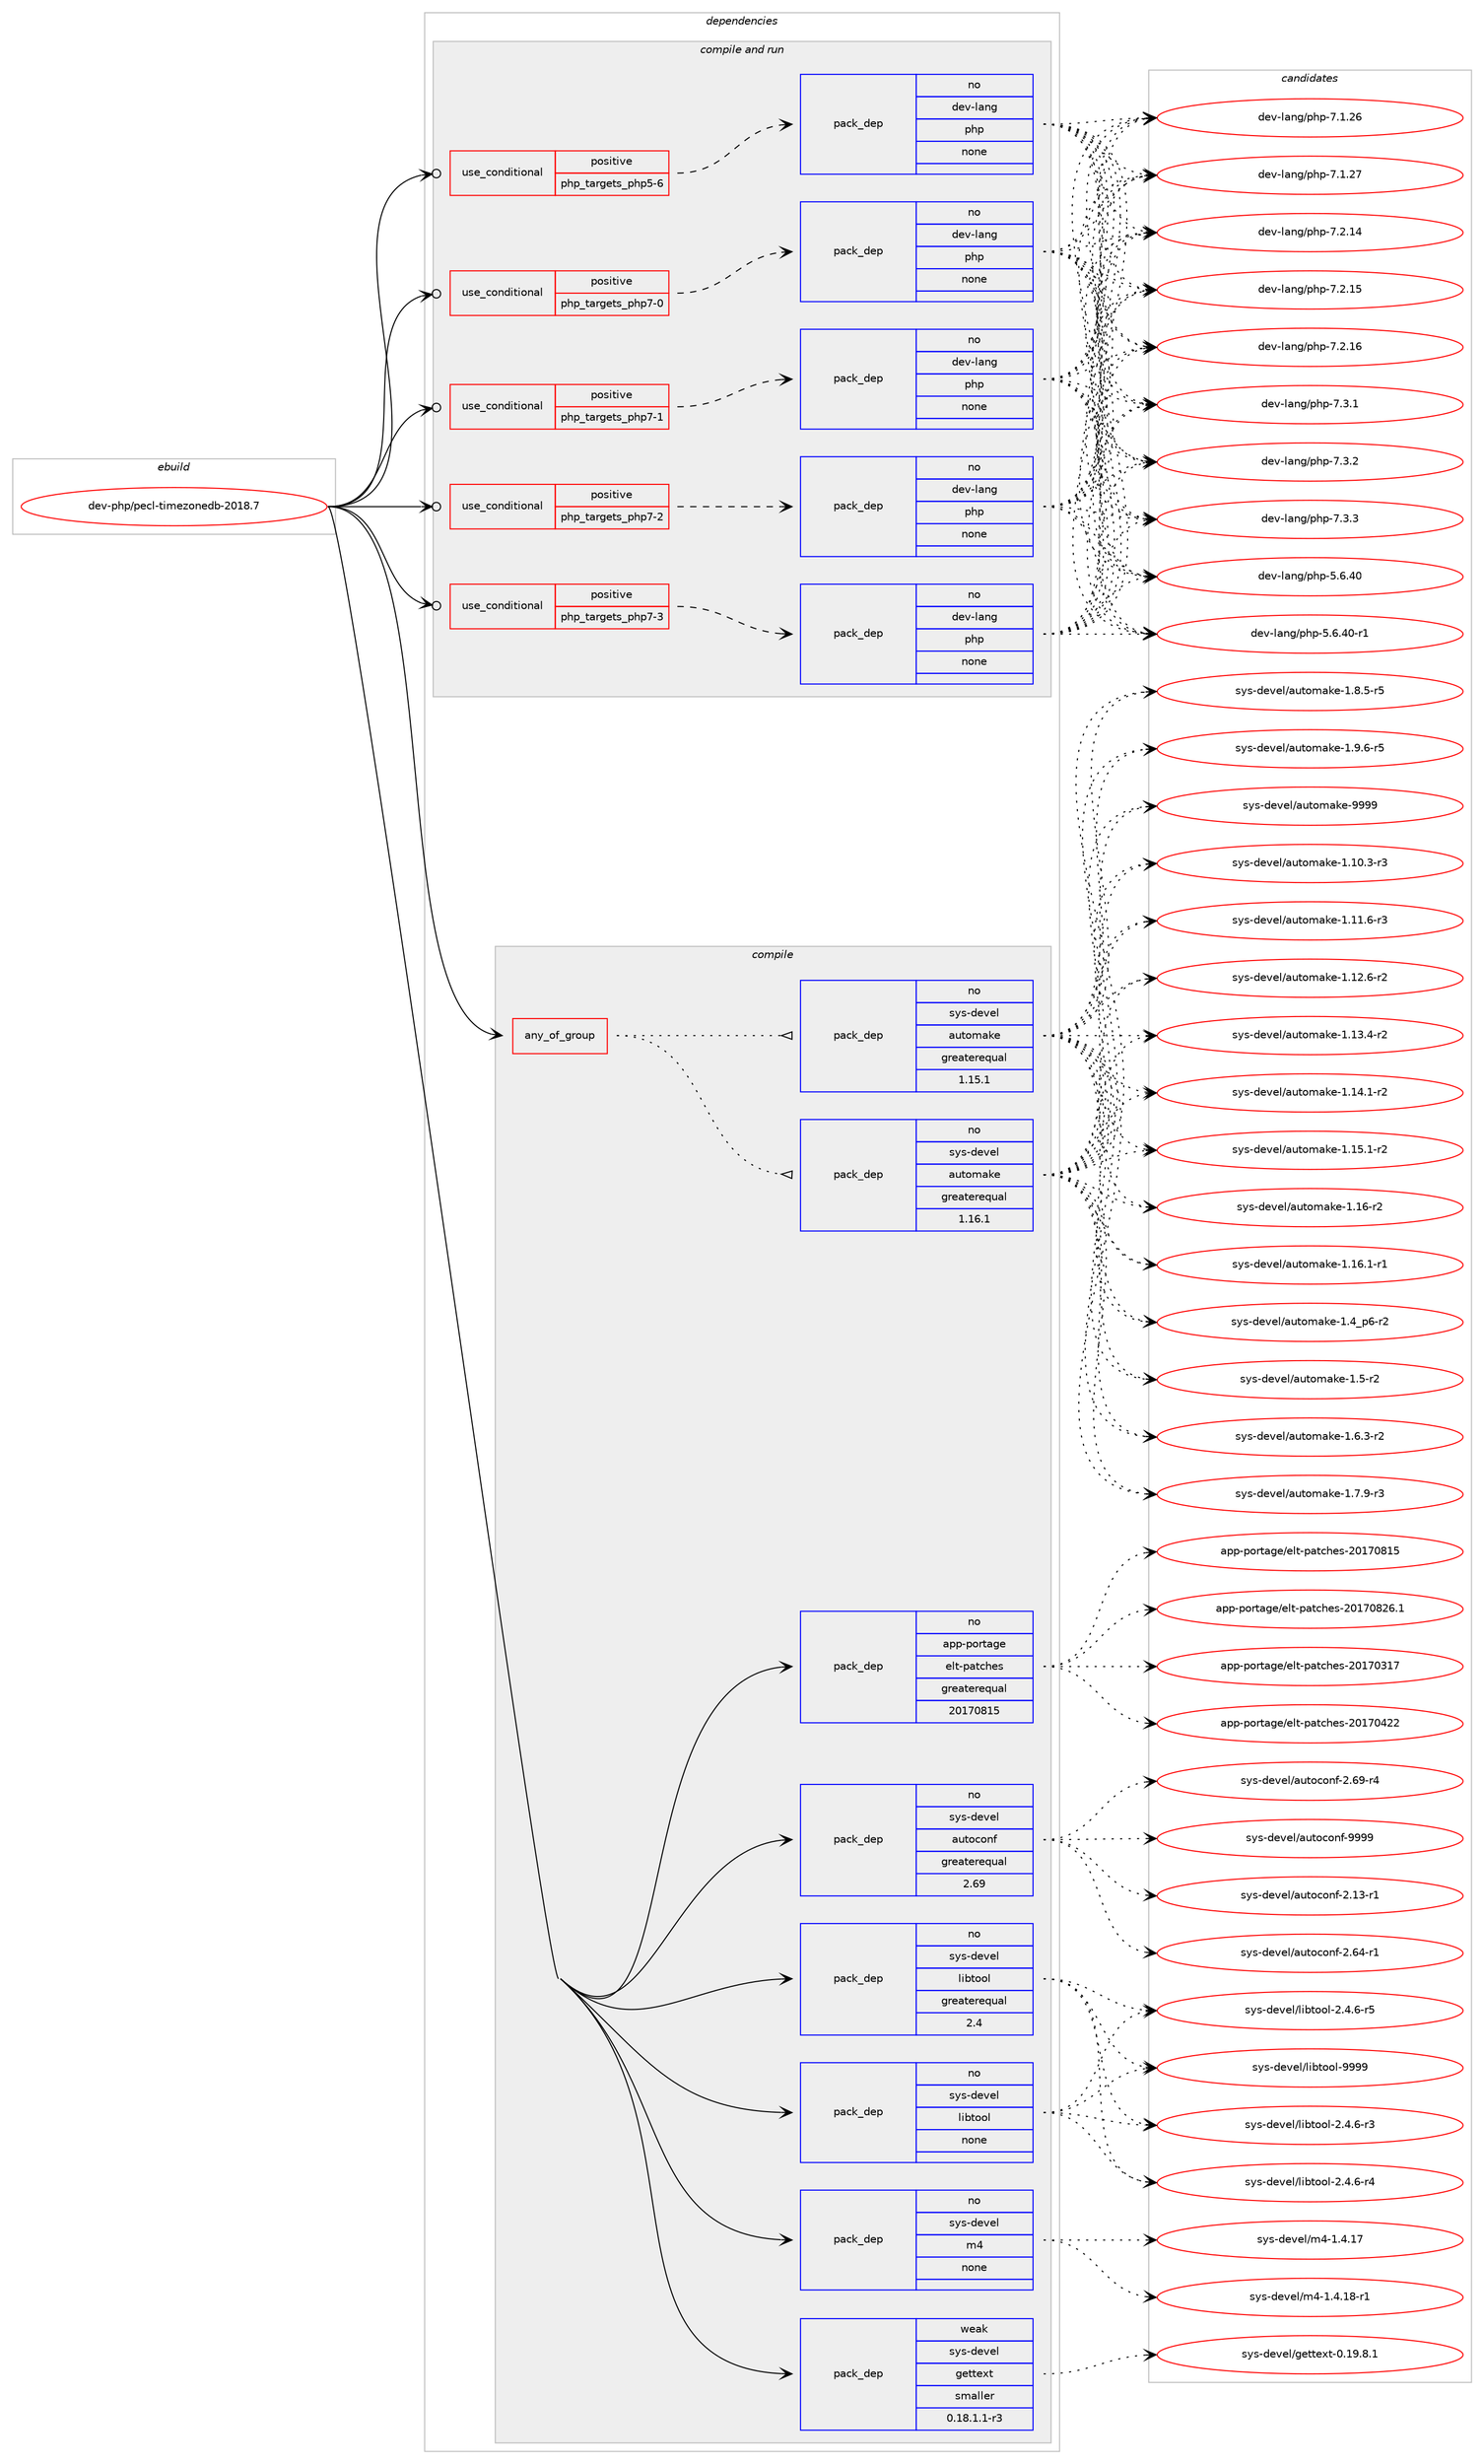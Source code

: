 digraph prolog {

# *************
# Graph options
# *************

newrank=true;
concentrate=true;
compound=true;
graph [rankdir=LR,fontname=Helvetica,fontsize=10,ranksep=1.5];#, ranksep=2.5, nodesep=0.2];
edge  [arrowhead=vee];
node  [fontname=Helvetica,fontsize=10];

# **********
# The ebuild
# **********

subgraph cluster_leftcol {
color=gray;
rank=same;
label=<<i>ebuild</i>>;
id [label="dev-php/pecl-timezonedb-2018.7", color=red, width=4, href="../dev-php/pecl-timezonedb-2018.7.svg"];
}

# ****************
# The dependencies
# ****************

subgraph cluster_midcol {
color=gray;
label=<<i>dependencies</i>>;
subgraph cluster_compile {
fillcolor="#eeeeee";
style=filled;
label=<<i>compile</i>>;
subgraph any22628 {
dependency1395473 [label=<<TABLE BORDER="0" CELLBORDER="1" CELLSPACING="0" CELLPADDING="4"><TR><TD CELLPADDING="10">any_of_group</TD></TR></TABLE>>, shape=none, color=red];subgraph pack1002319 {
dependency1395474 [label=<<TABLE BORDER="0" CELLBORDER="1" CELLSPACING="0" CELLPADDING="4" WIDTH="220"><TR><TD ROWSPAN="6" CELLPADDING="30">pack_dep</TD></TR><TR><TD WIDTH="110">no</TD></TR><TR><TD>sys-devel</TD></TR><TR><TD>automake</TD></TR><TR><TD>greaterequal</TD></TR><TR><TD>1.16.1</TD></TR></TABLE>>, shape=none, color=blue];
}
dependency1395473:e -> dependency1395474:w [weight=20,style="dotted",arrowhead="oinv"];
subgraph pack1002320 {
dependency1395475 [label=<<TABLE BORDER="0" CELLBORDER="1" CELLSPACING="0" CELLPADDING="4" WIDTH="220"><TR><TD ROWSPAN="6" CELLPADDING="30">pack_dep</TD></TR><TR><TD WIDTH="110">no</TD></TR><TR><TD>sys-devel</TD></TR><TR><TD>automake</TD></TR><TR><TD>greaterequal</TD></TR><TR><TD>1.15.1</TD></TR></TABLE>>, shape=none, color=blue];
}
dependency1395473:e -> dependency1395475:w [weight=20,style="dotted",arrowhead="oinv"];
}
id:e -> dependency1395473:w [weight=20,style="solid",arrowhead="vee"];
subgraph pack1002321 {
dependency1395476 [label=<<TABLE BORDER="0" CELLBORDER="1" CELLSPACING="0" CELLPADDING="4" WIDTH="220"><TR><TD ROWSPAN="6" CELLPADDING="30">pack_dep</TD></TR><TR><TD WIDTH="110">no</TD></TR><TR><TD>app-portage</TD></TR><TR><TD>elt-patches</TD></TR><TR><TD>greaterequal</TD></TR><TR><TD>20170815</TD></TR></TABLE>>, shape=none, color=blue];
}
id:e -> dependency1395476:w [weight=20,style="solid",arrowhead="vee"];
subgraph pack1002322 {
dependency1395477 [label=<<TABLE BORDER="0" CELLBORDER="1" CELLSPACING="0" CELLPADDING="4" WIDTH="220"><TR><TD ROWSPAN="6" CELLPADDING="30">pack_dep</TD></TR><TR><TD WIDTH="110">no</TD></TR><TR><TD>sys-devel</TD></TR><TR><TD>autoconf</TD></TR><TR><TD>greaterequal</TD></TR><TR><TD>2.69</TD></TR></TABLE>>, shape=none, color=blue];
}
id:e -> dependency1395477:w [weight=20,style="solid",arrowhead="vee"];
subgraph pack1002323 {
dependency1395478 [label=<<TABLE BORDER="0" CELLBORDER="1" CELLSPACING="0" CELLPADDING="4" WIDTH="220"><TR><TD ROWSPAN="6" CELLPADDING="30">pack_dep</TD></TR><TR><TD WIDTH="110">no</TD></TR><TR><TD>sys-devel</TD></TR><TR><TD>libtool</TD></TR><TR><TD>greaterequal</TD></TR><TR><TD>2.4</TD></TR></TABLE>>, shape=none, color=blue];
}
id:e -> dependency1395478:w [weight=20,style="solid",arrowhead="vee"];
subgraph pack1002324 {
dependency1395479 [label=<<TABLE BORDER="0" CELLBORDER="1" CELLSPACING="0" CELLPADDING="4" WIDTH="220"><TR><TD ROWSPAN="6" CELLPADDING="30">pack_dep</TD></TR><TR><TD WIDTH="110">no</TD></TR><TR><TD>sys-devel</TD></TR><TR><TD>libtool</TD></TR><TR><TD>none</TD></TR><TR><TD></TD></TR></TABLE>>, shape=none, color=blue];
}
id:e -> dependency1395479:w [weight=20,style="solid",arrowhead="vee"];
subgraph pack1002325 {
dependency1395480 [label=<<TABLE BORDER="0" CELLBORDER="1" CELLSPACING="0" CELLPADDING="4" WIDTH="220"><TR><TD ROWSPAN="6" CELLPADDING="30">pack_dep</TD></TR><TR><TD WIDTH="110">no</TD></TR><TR><TD>sys-devel</TD></TR><TR><TD>m4</TD></TR><TR><TD>none</TD></TR><TR><TD></TD></TR></TABLE>>, shape=none, color=blue];
}
id:e -> dependency1395480:w [weight=20,style="solid",arrowhead="vee"];
subgraph pack1002326 {
dependency1395481 [label=<<TABLE BORDER="0" CELLBORDER="1" CELLSPACING="0" CELLPADDING="4" WIDTH="220"><TR><TD ROWSPAN="6" CELLPADDING="30">pack_dep</TD></TR><TR><TD WIDTH="110">weak</TD></TR><TR><TD>sys-devel</TD></TR><TR><TD>gettext</TD></TR><TR><TD>smaller</TD></TR><TR><TD>0.18.1.1-r3</TD></TR></TABLE>>, shape=none, color=blue];
}
id:e -> dependency1395481:w [weight=20,style="solid",arrowhead="vee"];
}
subgraph cluster_compileandrun {
fillcolor="#eeeeee";
style=filled;
label=<<i>compile and run</i>>;
subgraph cond369961 {
dependency1395482 [label=<<TABLE BORDER="0" CELLBORDER="1" CELLSPACING="0" CELLPADDING="4"><TR><TD ROWSPAN="3" CELLPADDING="10">use_conditional</TD></TR><TR><TD>positive</TD></TR><TR><TD>php_targets_php5-6</TD></TR></TABLE>>, shape=none, color=red];
subgraph pack1002327 {
dependency1395483 [label=<<TABLE BORDER="0" CELLBORDER="1" CELLSPACING="0" CELLPADDING="4" WIDTH="220"><TR><TD ROWSPAN="6" CELLPADDING="30">pack_dep</TD></TR><TR><TD WIDTH="110">no</TD></TR><TR><TD>dev-lang</TD></TR><TR><TD>php</TD></TR><TR><TD>none</TD></TR><TR><TD></TD></TR></TABLE>>, shape=none, color=blue];
}
dependency1395482:e -> dependency1395483:w [weight=20,style="dashed",arrowhead="vee"];
}
id:e -> dependency1395482:w [weight=20,style="solid",arrowhead="odotvee"];
subgraph cond369962 {
dependency1395484 [label=<<TABLE BORDER="0" CELLBORDER="1" CELLSPACING="0" CELLPADDING="4"><TR><TD ROWSPAN="3" CELLPADDING="10">use_conditional</TD></TR><TR><TD>positive</TD></TR><TR><TD>php_targets_php7-0</TD></TR></TABLE>>, shape=none, color=red];
subgraph pack1002328 {
dependency1395485 [label=<<TABLE BORDER="0" CELLBORDER="1" CELLSPACING="0" CELLPADDING="4" WIDTH="220"><TR><TD ROWSPAN="6" CELLPADDING="30">pack_dep</TD></TR><TR><TD WIDTH="110">no</TD></TR><TR><TD>dev-lang</TD></TR><TR><TD>php</TD></TR><TR><TD>none</TD></TR><TR><TD></TD></TR></TABLE>>, shape=none, color=blue];
}
dependency1395484:e -> dependency1395485:w [weight=20,style="dashed",arrowhead="vee"];
}
id:e -> dependency1395484:w [weight=20,style="solid",arrowhead="odotvee"];
subgraph cond369963 {
dependency1395486 [label=<<TABLE BORDER="0" CELLBORDER="1" CELLSPACING="0" CELLPADDING="4"><TR><TD ROWSPAN="3" CELLPADDING="10">use_conditional</TD></TR><TR><TD>positive</TD></TR><TR><TD>php_targets_php7-1</TD></TR></TABLE>>, shape=none, color=red];
subgraph pack1002329 {
dependency1395487 [label=<<TABLE BORDER="0" CELLBORDER="1" CELLSPACING="0" CELLPADDING="4" WIDTH="220"><TR><TD ROWSPAN="6" CELLPADDING="30">pack_dep</TD></TR><TR><TD WIDTH="110">no</TD></TR><TR><TD>dev-lang</TD></TR><TR><TD>php</TD></TR><TR><TD>none</TD></TR><TR><TD></TD></TR></TABLE>>, shape=none, color=blue];
}
dependency1395486:e -> dependency1395487:w [weight=20,style="dashed",arrowhead="vee"];
}
id:e -> dependency1395486:w [weight=20,style="solid",arrowhead="odotvee"];
subgraph cond369964 {
dependency1395488 [label=<<TABLE BORDER="0" CELLBORDER="1" CELLSPACING="0" CELLPADDING="4"><TR><TD ROWSPAN="3" CELLPADDING="10">use_conditional</TD></TR><TR><TD>positive</TD></TR><TR><TD>php_targets_php7-2</TD></TR></TABLE>>, shape=none, color=red];
subgraph pack1002330 {
dependency1395489 [label=<<TABLE BORDER="0" CELLBORDER="1" CELLSPACING="0" CELLPADDING="4" WIDTH="220"><TR><TD ROWSPAN="6" CELLPADDING="30">pack_dep</TD></TR><TR><TD WIDTH="110">no</TD></TR><TR><TD>dev-lang</TD></TR><TR><TD>php</TD></TR><TR><TD>none</TD></TR><TR><TD></TD></TR></TABLE>>, shape=none, color=blue];
}
dependency1395488:e -> dependency1395489:w [weight=20,style="dashed",arrowhead="vee"];
}
id:e -> dependency1395488:w [weight=20,style="solid",arrowhead="odotvee"];
subgraph cond369965 {
dependency1395490 [label=<<TABLE BORDER="0" CELLBORDER="1" CELLSPACING="0" CELLPADDING="4"><TR><TD ROWSPAN="3" CELLPADDING="10">use_conditional</TD></TR><TR><TD>positive</TD></TR><TR><TD>php_targets_php7-3</TD></TR></TABLE>>, shape=none, color=red];
subgraph pack1002331 {
dependency1395491 [label=<<TABLE BORDER="0" CELLBORDER="1" CELLSPACING="0" CELLPADDING="4" WIDTH="220"><TR><TD ROWSPAN="6" CELLPADDING="30">pack_dep</TD></TR><TR><TD WIDTH="110">no</TD></TR><TR><TD>dev-lang</TD></TR><TR><TD>php</TD></TR><TR><TD>none</TD></TR><TR><TD></TD></TR></TABLE>>, shape=none, color=blue];
}
dependency1395490:e -> dependency1395491:w [weight=20,style="dashed",arrowhead="vee"];
}
id:e -> dependency1395490:w [weight=20,style="solid",arrowhead="odotvee"];
}
subgraph cluster_run {
fillcolor="#eeeeee";
style=filled;
label=<<i>run</i>>;
}
}

# **************
# The candidates
# **************

subgraph cluster_choices {
rank=same;
color=gray;
label=<<i>candidates</i>>;

subgraph choice1002319 {
color=black;
nodesep=1;
choice11512111545100101118101108479711711611110997107101454946494846514511451 [label="sys-devel/automake-1.10.3-r3", color=red, width=4,href="../sys-devel/automake-1.10.3-r3.svg"];
choice11512111545100101118101108479711711611110997107101454946494946544511451 [label="sys-devel/automake-1.11.6-r3", color=red, width=4,href="../sys-devel/automake-1.11.6-r3.svg"];
choice11512111545100101118101108479711711611110997107101454946495046544511450 [label="sys-devel/automake-1.12.6-r2", color=red, width=4,href="../sys-devel/automake-1.12.6-r2.svg"];
choice11512111545100101118101108479711711611110997107101454946495146524511450 [label="sys-devel/automake-1.13.4-r2", color=red, width=4,href="../sys-devel/automake-1.13.4-r2.svg"];
choice11512111545100101118101108479711711611110997107101454946495246494511450 [label="sys-devel/automake-1.14.1-r2", color=red, width=4,href="../sys-devel/automake-1.14.1-r2.svg"];
choice11512111545100101118101108479711711611110997107101454946495346494511450 [label="sys-devel/automake-1.15.1-r2", color=red, width=4,href="../sys-devel/automake-1.15.1-r2.svg"];
choice1151211154510010111810110847971171161111099710710145494649544511450 [label="sys-devel/automake-1.16-r2", color=red, width=4,href="../sys-devel/automake-1.16-r2.svg"];
choice11512111545100101118101108479711711611110997107101454946495446494511449 [label="sys-devel/automake-1.16.1-r1", color=red, width=4,href="../sys-devel/automake-1.16.1-r1.svg"];
choice115121115451001011181011084797117116111109971071014549465295112544511450 [label="sys-devel/automake-1.4_p6-r2", color=red, width=4,href="../sys-devel/automake-1.4_p6-r2.svg"];
choice11512111545100101118101108479711711611110997107101454946534511450 [label="sys-devel/automake-1.5-r2", color=red, width=4,href="../sys-devel/automake-1.5-r2.svg"];
choice115121115451001011181011084797117116111109971071014549465446514511450 [label="sys-devel/automake-1.6.3-r2", color=red, width=4,href="../sys-devel/automake-1.6.3-r2.svg"];
choice115121115451001011181011084797117116111109971071014549465546574511451 [label="sys-devel/automake-1.7.9-r3", color=red, width=4,href="../sys-devel/automake-1.7.9-r3.svg"];
choice115121115451001011181011084797117116111109971071014549465646534511453 [label="sys-devel/automake-1.8.5-r5", color=red, width=4,href="../sys-devel/automake-1.8.5-r5.svg"];
choice115121115451001011181011084797117116111109971071014549465746544511453 [label="sys-devel/automake-1.9.6-r5", color=red, width=4,href="../sys-devel/automake-1.9.6-r5.svg"];
choice115121115451001011181011084797117116111109971071014557575757 [label="sys-devel/automake-9999", color=red, width=4,href="../sys-devel/automake-9999.svg"];
dependency1395474:e -> choice11512111545100101118101108479711711611110997107101454946494846514511451:w [style=dotted,weight="100"];
dependency1395474:e -> choice11512111545100101118101108479711711611110997107101454946494946544511451:w [style=dotted,weight="100"];
dependency1395474:e -> choice11512111545100101118101108479711711611110997107101454946495046544511450:w [style=dotted,weight="100"];
dependency1395474:e -> choice11512111545100101118101108479711711611110997107101454946495146524511450:w [style=dotted,weight="100"];
dependency1395474:e -> choice11512111545100101118101108479711711611110997107101454946495246494511450:w [style=dotted,weight="100"];
dependency1395474:e -> choice11512111545100101118101108479711711611110997107101454946495346494511450:w [style=dotted,weight="100"];
dependency1395474:e -> choice1151211154510010111810110847971171161111099710710145494649544511450:w [style=dotted,weight="100"];
dependency1395474:e -> choice11512111545100101118101108479711711611110997107101454946495446494511449:w [style=dotted,weight="100"];
dependency1395474:e -> choice115121115451001011181011084797117116111109971071014549465295112544511450:w [style=dotted,weight="100"];
dependency1395474:e -> choice11512111545100101118101108479711711611110997107101454946534511450:w [style=dotted,weight="100"];
dependency1395474:e -> choice115121115451001011181011084797117116111109971071014549465446514511450:w [style=dotted,weight="100"];
dependency1395474:e -> choice115121115451001011181011084797117116111109971071014549465546574511451:w [style=dotted,weight="100"];
dependency1395474:e -> choice115121115451001011181011084797117116111109971071014549465646534511453:w [style=dotted,weight="100"];
dependency1395474:e -> choice115121115451001011181011084797117116111109971071014549465746544511453:w [style=dotted,weight="100"];
dependency1395474:e -> choice115121115451001011181011084797117116111109971071014557575757:w [style=dotted,weight="100"];
}
subgraph choice1002320 {
color=black;
nodesep=1;
choice11512111545100101118101108479711711611110997107101454946494846514511451 [label="sys-devel/automake-1.10.3-r3", color=red, width=4,href="../sys-devel/automake-1.10.3-r3.svg"];
choice11512111545100101118101108479711711611110997107101454946494946544511451 [label="sys-devel/automake-1.11.6-r3", color=red, width=4,href="../sys-devel/automake-1.11.6-r3.svg"];
choice11512111545100101118101108479711711611110997107101454946495046544511450 [label="sys-devel/automake-1.12.6-r2", color=red, width=4,href="../sys-devel/automake-1.12.6-r2.svg"];
choice11512111545100101118101108479711711611110997107101454946495146524511450 [label="sys-devel/automake-1.13.4-r2", color=red, width=4,href="../sys-devel/automake-1.13.4-r2.svg"];
choice11512111545100101118101108479711711611110997107101454946495246494511450 [label="sys-devel/automake-1.14.1-r2", color=red, width=4,href="../sys-devel/automake-1.14.1-r2.svg"];
choice11512111545100101118101108479711711611110997107101454946495346494511450 [label="sys-devel/automake-1.15.1-r2", color=red, width=4,href="../sys-devel/automake-1.15.1-r2.svg"];
choice1151211154510010111810110847971171161111099710710145494649544511450 [label="sys-devel/automake-1.16-r2", color=red, width=4,href="../sys-devel/automake-1.16-r2.svg"];
choice11512111545100101118101108479711711611110997107101454946495446494511449 [label="sys-devel/automake-1.16.1-r1", color=red, width=4,href="../sys-devel/automake-1.16.1-r1.svg"];
choice115121115451001011181011084797117116111109971071014549465295112544511450 [label="sys-devel/automake-1.4_p6-r2", color=red, width=4,href="../sys-devel/automake-1.4_p6-r2.svg"];
choice11512111545100101118101108479711711611110997107101454946534511450 [label="sys-devel/automake-1.5-r2", color=red, width=4,href="../sys-devel/automake-1.5-r2.svg"];
choice115121115451001011181011084797117116111109971071014549465446514511450 [label="sys-devel/automake-1.6.3-r2", color=red, width=4,href="../sys-devel/automake-1.6.3-r2.svg"];
choice115121115451001011181011084797117116111109971071014549465546574511451 [label="sys-devel/automake-1.7.9-r3", color=red, width=4,href="../sys-devel/automake-1.7.9-r3.svg"];
choice115121115451001011181011084797117116111109971071014549465646534511453 [label="sys-devel/automake-1.8.5-r5", color=red, width=4,href="../sys-devel/automake-1.8.5-r5.svg"];
choice115121115451001011181011084797117116111109971071014549465746544511453 [label="sys-devel/automake-1.9.6-r5", color=red, width=4,href="../sys-devel/automake-1.9.6-r5.svg"];
choice115121115451001011181011084797117116111109971071014557575757 [label="sys-devel/automake-9999", color=red, width=4,href="../sys-devel/automake-9999.svg"];
dependency1395475:e -> choice11512111545100101118101108479711711611110997107101454946494846514511451:w [style=dotted,weight="100"];
dependency1395475:e -> choice11512111545100101118101108479711711611110997107101454946494946544511451:w [style=dotted,weight="100"];
dependency1395475:e -> choice11512111545100101118101108479711711611110997107101454946495046544511450:w [style=dotted,weight="100"];
dependency1395475:e -> choice11512111545100101118101108479711711611110997107101454946495146524511450:w [style=dotted,weight="100"];
dependency1395475:e -> choice11512111545100101118101108479711711611110997107101454946495246494511450:w [style=dotted,weight="100"];
dependency1395475:e -> choice11512111545100101118101108479711711611110997107101454946495346494511450:w [style=dotted,weight="100"];
dependency1395475:e -> choice1151211154510010111810110847971171161111099710710145494649544511450:w [style=dotted,weight="100"];
dependency1395475:e -> choice11512111545100101118101108479711711611110997107101454946495446494511449:w [style=dotted,weight="100"];
dependency1395475:e -> choice115121115451001011181011084797117116111109971071014549465295112544511450:w [style=dotted,weight="100"];
dependency1395475:e -> choice11512111545100101118101108479711711611110997107101454946534511450:w [style=dotted,weight="100"];
dependency1395475:e -> choice115121115451001011181011084797117116111109971071014549465446514511450:w [style=dotted,weight="100"];
dependency1395475:e -> choice115121115451001011181011084797117116111109971071014549465546574511451:w [style=dotted,weight="100"];
dependency1395475:e -> choice115121115451001011181011084797117116111109971071014549465646534511453:w [style=dotted,weight="100"];
dependency1395475:e -> choice115121115451001011181011084797117116111109971071014549465746544511453:w [style=dotted,weight="100"];
dependency1395475:e -> choice115121115451001011181011084797117116111109971071014557575757:w [style=dotted,weight="100"];
}
subgraph choice1002321 {
color=black;
nodesep=1;
choice97112112451121111141169710310147101108116451129711699104101115455048495548514955 [label="app-portage/elt-patches-20170317", color=red, width=4,href="../app-portage/elt-patches-20170317.svg"];
choice97112112451121111141169710310147101108116451129711699104101115455048495548525050 [label="app-portage/elt-patches-20170422", color=red, width=4,href="../app-portage/elt-patches-20170422.svg"];
choice97112112451121111141169710310147101108116451129711699104101115455048495548564953 [label="app-portage/elt-patches-20170815", color=red, width=4,href="../app-portage/elt-patches-20170815.svg"];
choice971121124511211111411697103101471011081164511297116991041011154550484955485650544649 [label="app-portage/elt-patches-20170826.1", color=red, width=4,href="../app-portage/elt-patches-20170826.1.svg"];
dependency1395476:e -> choice97112112451121111141169710310147101108116451129711699104101115455048495548514955:w [style=dotted,weight="100"];
dependency1395476:e -> choice97112112451121111141169710310147101108116451129711699104101115455048495548525050:w [style=dotted,weight="100"];
dependency1395476:e -> choice97112112451121111141169710310147101108116451129711699104101115455048495548564953:w [style=dotted,weight="100"];
dependency1395476:e -> choice971121124511211111411697103101471011081164511297116991041011154550484955485650544649:w [style=dotted,weight="100"];
}
subgraph choice1002322 {
color=black;
nodesep=1;
choice1151211154510010111810110847971171161119911111010245504649514511449 [label="sys-devel/autoconf-2.13-r1", color=red, width=4,href="../sys-devel/autoconf-2.13-r1.svg"];
choice1151211154510010111810110847971171161119911111010245504654524511449 [label="sys-devel/autoconf-2.64-r1", color=red, width=4,href="../sys-devel/autoconf-2.64-r1.svg"];
choice1151211154510010111810110847971171161119911111010245504654574511452 [label="sys-devel/autoconf-2.69-r4", color=red, width=4,href="../sys-devel/autoconf-2.69-r4.svg"];
choice115121115451001011181011084797117116111991111101024557575757 [label="sys-devel/autoconf-9999", color=red, width=4,href="../sys-devel/autoconf-9999.svg"];
dependency1395477:e -> choice1151211154510010111810110847971171161119911111010245504649514511449:w [style=dotted,weight="100"];
dependency1395477:e -> choice1151211154510010111810110847971171161119911111010245504654524511449:w [style=dotted,weight="100"];
dependency1395477:e -> choice1151211154510010111810110847971171161119911111010245504654574511452:w [style=dotted,weight="100"];
dependency1395477:e -> choice115121115451001011181011084797117116111991111101024557575757:w [style=dotted,weight="100"];
}
subgraph choice1002323 {
color=black;
nodesep=1;
choice1151211154510010111810110847108105981161111111084550465246544511451 [label="sys-devel/libtool-2.4.6-r3", color=red, width=4,href="../sys-devel/libtool-2.4.6-r3.svg"];
choice1151211154510010111810110847108105981161111111084550465246544511452 [label="sys-devel/libtool-2.4.6-r4", color=red, width=4,href="../sys-devel/libtool-2.4.6-r4.svg"];
choice1151211154510010111810110847108105981161111111084550465246544511453 [label="sys-devel/libtool-2.4.6-r5", color=red, width=4,href="../sys-devel/libtool-2.4.6-r5.svg"];
choice1151211154510010111810110847108105981161111111084557575757 [label="sys-devel/libtool-9999", color=red, width=4,href="../sys-devel/libtool-9999.svg"];
dependency1395478:e -> choice1151211154510010111810110847108105981161111111084550465246544511451:w [style=dotted,weight="100"];
dependency1395478:e -> choice1151211154510010111810110847108105981161111111084550465246544511452:w [style=dotted,weight="100"];
dependency1395478:e -> choice1151211154510010111810110847108105981161111111084550465246544511453:w [style=dotted,weight="100"];
dependency1395478:e -> choice1151211154510010111810110847108105981161111111084557575757:w [style=dotted,weight="100"];
}
subgraph choice1002324 {
color=black;
nodesep=1;
choice1151211154510010111810110847108105981161111111084550465246544511451 [label="sys-devel/libtool-2.4.6-r3", color=red, width=4,href="../sys-devel/libtool-2.4.6-r3.svg"];
choice1151211154510010111810110847108105981161111111084550465246544511452 [label="sys-devel/libtool-2.4.6-r4", color=red, width=4,href="../sys-devel/libtool-2.4.6-r4.svg"];
choice1151211154510010111810110847108105981161111111084550465246544511453 [label="sys-devel/libtool-2.4.6-r5", color=red, width=4,href="../sys-devel/libtool-2.4.6-r5.svg"];
choice1151211154510010111810110847108105981161111111084557575757 [label="sys-devel/libtool-9999", color=red, width=4,href="../sys-devel/libtool-9999.svg"];
dependency1395479:e -> choice1151211154510010111810110847108105981161111111084550465246544511451:w [style=dotted,weight="100"];
dependency1395479:e -> choice1151211154510010111810110847108105981161111111084550465246544511452:w [style=dotted,weight="100"];
dependency1395479:e -> choice1151211154510010111810110847108105981161111111084550465246544511453:w [style=dotted,weight="100"];
dependency1395479:e -> choice1151211154510010111810110847108105981161111111084557575757:w [style=dotted,weight="100"];
}
subgraph choice1002325 {
color=black;
nodesep=1;
choice11512111545100101118101108471095245494652464955 [label="sys-devel/m4-1.4.17", color=red, width=4,href="../sys-devel/m4-1.4.17.svg"];
choice115121115451001011181011084710952454946524649564511449 [label="sys-devel/m4-1.4.18-r1", color=red, width=4,href="../sys-devel/m4-1.4.18-r1.svg"];
dependency1395480:e -> choice11512111545100101118101108471095245494652464955:w [style=dotted,weight="100"];
dependency1395480:e -> choice115121115451001011181011084710952454946524649564511449:w [style=dotted,weight="100"];
}
subgraph choice1002326 {
color=black;
nodesep=1;
choice1151211154510010111810110847103101116116101120116454846495746564649 [label="sys-devel/gettext-0.19.8.1", color=red, width=4,href="../sys-devel/gettext-0.19.8.1.svg"];
dependency1395481:e -> choice1151211154510010111810110847103101116116101120116454846495746564649:w [style=dotted,weight="100"];
}
subgraph choice1002327 {
color=black;
nodesep=1;
choice10010111845108971101034711210411245534654465248 [label="dev-lang/php-5.6.40", color=red, width=4,href="../dev-lang/php-5.6.40.svg"];
choice100101118451089711010347112104112455346544652484511449 [label="dev-lang/php-5.6.40-r1", color=red, width=4,href="../dev-lang/php-5.6.40-r1.svg"];
choice10010111845108971101034711210411245554649465054 [label="dev-lang/php-7.1.26", color=red, width=4,href="../dev-lang/php-7.1.26.svg"];
choice10010111845108971101034711210411245554649465055 [label="dev-lang/php-7.1.27", color=red, width=4,href="../dev-lang/php-7.1.27.svg"];
choice10010111845108971101034711210411245554650464952 [label="dev-lang/php-7.2.14", color=red, width=4,href="../dev-lang/php-7.2.14.svg"];
choice10010111845108971101034711210411245554650464953 [label="dev-lang/php-7.2.15", color=red, width=4,href="../dev-lang/php-7.2.15.svg"];
choice10010111845108971101034711210411245554650464954 [label="dev-lang/php-7.2.16", color=red, width=4,href="../dev-lang/php-7.2.16.svg"];
choice100101118451089711010347112104112455546514649 [label="dev-lang/php-7.3.1", color=red, width=4,href="../dev-lang/php-7.3.1.svg"];
choice100101118451089711010347112104112455546514650 [label="dev-lang/php-7.3.2", color=red, width=4,href="../dev-lang/php-7.3.2.svg"];
choice100101118451089711010347112104112455546514651 [label="dev-lang/php-7.3.3", color=red, width=4,href="../dev-lang/php-7.3.3.svg"];
dependency1395483:e -> choice10010111845108971101034711210411245534654465248:w [style=dotted,weight="100"];
dependency1395483:e -> choice100101118451089711010347112104112455346544652484511449:w [style=dotted,weight="100"];
dependency1395483:e -> choice10010111845108971101034711210411245554649465054:w [style=dotted,weight="100"];
dependency1395483:e -> choice10010111845108971101034711210411245554649465055:w [style=dotted,weight="100"];
dependency1395483:e -> choice10010111845108971101034711210411245554650464952:w [style=dotted,weight="100"];
dependency1395483:e -> choice10010111845108971101034711210411245554650464953:w [style=dotted,weight="100"];
dependency1395483:e -> choice10010111845108971101034711210411245554650464954:w [style=dotted,weight="100"];
dependency1395483:e -> choice100101118451089711010347112104112455546514649:w [style=dotted,weight="100"];
dependency1395483:e -> choice100101118451089711010347112104112455546514650:w [style=dotted,weight="100"];
dependency1395483:e -> choice100101118451089711010347112104112455546514651:w [style=dotted,weight="100"];
}
subgraph choice1002328 {
color=black;
nodesep=1;
choice10010111845108971101034711210411245534654465248 [label="dev-lang/php-5.6.40", color=red, width=4,href="../dev-lang/php-5.6.40.svg"];
choice100101118451089711010347112104112455346544652484511449 [label="dev-lang/php-5.6.40-r1", color=red, width=4,href="../dev-lang/php-5.6.40-r1.svg"];
choice10010111845108971101034711210411245554649465054 [label="dev-lang/php-7.1.26", color=red, width=4,href="../dev-lang/php-7.1.26.svg"];
choice10010111845108971101034711210411245554649465055 [label="dev-lang/php-7.1.27", color=red, width=4,href="../dev-lang/php-7.1.27.svg"];
choice10010111845108971101034711210411245554650464952 [label="dev-lang/php-7.2.14", color=red, width=4,href="../dev-lang/php-7.2.14.svg"];
choice10010111845108971101034711210411245554650464953 [label="dev-lang/php-7.2.15", color=red, width=4,href="../dev-lang/php-7.2.15.svg"];
choice10010111845108971101034711210411245554650464954 [label="dev-lang/php-7.2.16", color=red, width=4,href="../dev-lang/php-7.2.16.svg"];
choice100101118451089711010347112104112455546514649 [label="dev-lang/php-7.3.1", color=red, width=4,href="../dev-lang/php-7.3.1.svg"];
choice100101118451089711010347112104112455546514650 [label="dev-lang/php-7.3.2", color=red, width=4,href="../dev-lang/php-7.3.2.svg"];
choice100101118451089711010347112104112455546514651 [label="dev-lang/php-7.3.3", color=red, width=4,href="../dev-lang/php-7.3.3.svg"];
dependency1395485:e -> choice10010111845108971101034711210411245534654465248:w [style=dotted,weight="100"];
dependency1395485:e -> choice100101118451089711010347112104112455346544652484511449:w [style=dotted,weight="100"];
dependency1395485:e -> choice10010111845108971101034711210411245554649465054:w [style=dotted,weight="100"];
dependency1395485:e -> choice10010111845108971101034711210411245554649465055:w [style=dotted,weight="100"];
dependency1395485:e -> choice10010111845108971101034711210411245554650464952:w [style=dotted,weight="100"];
dependency1395485:e -> choice10010111845108971101034711210411245554650464953:w [style=dotted,weight="100"];
dependency1395485:e -> choice10010111845108971101034711210411245554650464954:w [style=dotted,weight="100"];
dependency1395485:e -> choice100101118451089711010347112104112455546514649:w [style=dotted,weight="100"];
dependency1395485:e -> choice100101118451089711010347112104112455546514650:w [style=dotted,weight="100"];
dependency1395485:e -> choice100101118451089711010347112104112455546514651:w [style=dotted,weight="100"];
}
subgraph choice1002329 {
color=black;
nodesep=1;
choice10010111845108971101034711210411245534654465248 [label="dev-lang/php-5.6.40", color=red, width=4,href="../dev-lang/php-5.6.40.svg"];
choice100101118451089711010347112104112455346544652484511449 [label="dev-lang/php-5.6.40-r1", color=red, width=4,href="../dev-lang/php-5.6.40-r1.svg"];
choice10010111845108971101034711210411245554649465054 [label="dev-lang/php-7.1.26", color=red, width=4,href="../dev-lang/php-7.1.26.svg"];
choice10010111845108971101034711210411245554649465055 [label="dev-lang/php-7.1.27", color=red, width=4,href="../dev-lang/php-7.1.27.svg"];
choice10010111845108971101034711210411245554650464952 [label="dev-lang/php-7.2.14", color=red, width=4,href="../dev-lang/php-7.2.14.svg"];
choice10010111845108971101034711210411245554650464953 [label="dev-lang/php-7.2.15", color=red, width=4,href="../dev-lang/php-7.2.15.svg"];
choice10010111845108971101034711210411245554650464954 [label="dev-lang/php-7.2.16", color=red, width=4,href="../dev-lang/php-7.2.16.svg"];
choice100101118451089711010347112104112455546514649 [label="dev-lang/php-7.3.1", color=red, width=4,href="../dev-lang/php-7.3.1.svg"];
choice100101118451089711010347112104112455546514650 [label="dev-lang/php-7.3.2", color=red, width=4,href="../dev-lang/php-7.3.2.svg"];
choice100101118451089711010347112104112455546514651 [label="dev-lang/php-7.3.3", color=red, width=4,href="../dev-lang/php-7.3.3.svg"];
dependency1395487:e -> choice10010111845108971101034711210411245534654465248:w [style=dotted,weight="100"];
dependency1395487:e -> choice100101118451089711010347112104112455346544652484511449:w [style=dotted,weight="100"];
dependency1395487:e -> choice10010111845108971101034711210411245554649465054:w [style=dotted,weight="100"];
dependency1395487:e -> choice10010111845108971101034711210411245554649465055:w [style=dotted,weight="100"];
dependency1395487:e -> choice10010111845108971101034711210411245554650464952:w [style=dotted,weight="100"];
dependency1395487:e -> choice10010111845108971101034711210411245554650464953:w [style=dotted,weight="100"];
dependency1395487:e -> choice10010111845108971101034711210411245554650464954:w [style=dotted,weight="100"];
dependency1395487:e -> choice100101118451089711010347112104112455546514649:w [style=dotted,weight="100"];
dependency1395487:e -> choice100101118451089711010347112104112455546514650:w [style=dotted,weight="100"];
dependency1395487:e -> choice100101118451089711010347112104112455546514651:w [style=dotted,weight="100"];
}
subgraph choice1002330 {
color=black;
nodesep=1;
choice10010111845108971101034711210411245534654465248 [label="dev-lang/php-5.6.40", color=red, width=4,href="../dev-lang/php-5.6.40.svg"];
choice100101118451089711010347112104112455346544652484511449 [label="dev-lang/php-5.6.40-r1", color=red, width=4,href="../dev-lang/php-5.6.40-r1.svg"];
choice10010111845108971101034711210411245554649465054 [label="dev-lang/php-7.1.26", color=red, width=4,href="../dev-lang/php-7.1.26.svg"];
choice10010111845108971101034711210411245554649465055 [label="dev-lang/php-7.1.27", color=red, width=4,href="../dev-lang/php-7.1.27.svg"];
choice10010111845108971101034711210411245554650464952 [label="dev-lang/php-7.2.14", color=red, width=4,href="../dev-lang/php-7.2.14.svg"];
choice10010111845108971101034711210411245554650464953 [label="dev-lang/php-7.2.15", color=red, width=4,href="../dev-lang/php-7.2.15.svg"];
choice10010111845108971101034711210411245554650464954 [label="dev-lang/php-7.2.16", color=red, width=4,href="../dev-lang/php-7.2.16.svg"];
choice100101118451089711010347112104112455546514649 [label="dev-lang/php-7.3.1", color=red, width=4,href="../dev-lang/php-7.3.1.svg"];
choice100101118451089711010347112104112455546514650 [label="dev-lang/php-7.3.2", color=red, width=4,href="../dev-lang/php-7.3.2.svg"];
choice100101118451089711010347112104112455546514651 [label="dev-lang/php-7.3.3", color=red, width=4,href="../dev-lang/php-7.3.3.svg"];
dependency1395489:e -> choice10010111845108971101034711210411245534654465248:w [style=dotted,weight="100"];
dependency1395489:e -> choice100101118451089711010347112104112455346544652484511449:w [style=dotted,weight="100"];
dependency1395489:e -> choice10010111845108971101034711210411245554649465054:w [style=dotted,weight="100"];
dependency1395489:e -> choice10010111845108971101034711210411245554649465055:w [style=dotted,weight="100"];
dependency1395489:e -> choice10010111845108971101034711210411245554650464952:w [style=dotted,weight="100"];
dependency1395489:e -> choice10010111845108971101034711210411245554650464953:w [style=dotted,weight="100"];
dependency1395489:e -> choice10010111845108971101034711210411245554650464954:w [style=dotted,weight="100"];
dependency1395489:e -> choice100101118451089711010347112104112455546514649:w [style=dotted,weight="100"];
dependency1395489:e -> choice100101118451089711010347112104112455546514650:w [style=dotted,weight="100"];
dependency1395489:e -> choice100101118451089711010347112104112455546514651:w [style=dotted,weight="100"];
}
subgraph choice1002331 {
color=black;
nodesep=1;
choice10010111845108971101034711210411245534654465248 [label="dev-lang/php-5.6.40", color=red, width=4,href="../dev-lang/php-5.6.40.svg"];
choice100101118451089711010347112104112455346544652484511449 [label="dev-lang/php-5.6.40-r1", color=red, width=4,href="../dev-lang/php-5.6.40-r1.svg"];
choice10010111845108971101034711210411245554649465054 [label="dev-lang/php-7.1.26", color=red, width=4,href="../dev-lang/php-7.1.26.svg"];
choice10010111845108971101034711210411245554649465055 [label="dev-lang/php-7.1.27", color=red, width=4,href="../dev-lang/php-7.1.27.svg"];
choice10010111845108971101034711210411245554650464952 [label="dev-lang/php-7.2.14", color=red, width=4,href="../dev-lang/php-7.2.14.svg"];
choice10010111845108971101034711210411245554650464953 [label="dev-lang/php-7.2.15", color=red, width=4,href="../dev-lang/php-7.2.15.svg"];
choice10010111845108971101034711210411245554650464954 [label="dev-lang/php-7.2.16", color=red, width=4,href="../dev-lang/php-7.2.16.svg"];
choice100101118451089711010347112104112455546514649 [label="dev-lang/php-7.3.1", color=red, width=4,href="../dev-lang/php-7.3.1.svg"];
choice100101118451089711010347112104112455546514650 [label="dev-lang/php-7.3.2", color=red, width=4,href="../dev-lang/php-7.3.2.svg"];
choice100101118451089711010347112104112455546514651 [label="dev-lang/php-7.3.3", color=red, width=4,href="../dev-lang/php-7.3.3.svg"];
dependency1395491:e -> choice10010111845108971101034711210411245534654465248:w [style=dotted,weight="100"];
dependency1395491:e -> choice100101118451089711010347112104112455346544652484511449:w [style=dotted,weight="100"];
dependency1395491:e -> choice10010111845108971101034711210411245554649465054:w [style=dotted,weight="100"];
dependency1395491:e -> choice10010111845108971101034711210411245554649465055:w [style=dotted,weight="100"];
dependency1395491:e -> choice10010111845108971101034711210411245554650464952:w [style=dotted,weight="100"];
dependency1395491:e -> choice10010111845108971101034711210411245554650464953:w [style=dotted,weight="100"];
dependency1395491:e -> choice10010111845108971101034711210411245554650464954:w [style=dotted,weight="100"];
dependency1395491:e -> choice100101118451089711010347112104112455546514649:w [style=dotted,weight="100"];
dependency1395491:e -> choice100101118451089711010347112104112455546514650:w [style=dotted,weight="100"];
dependency1395491:e -> choice100101118451089711010347112104112455546514651:w [style=dotted,weight="100"];
}
}

}
